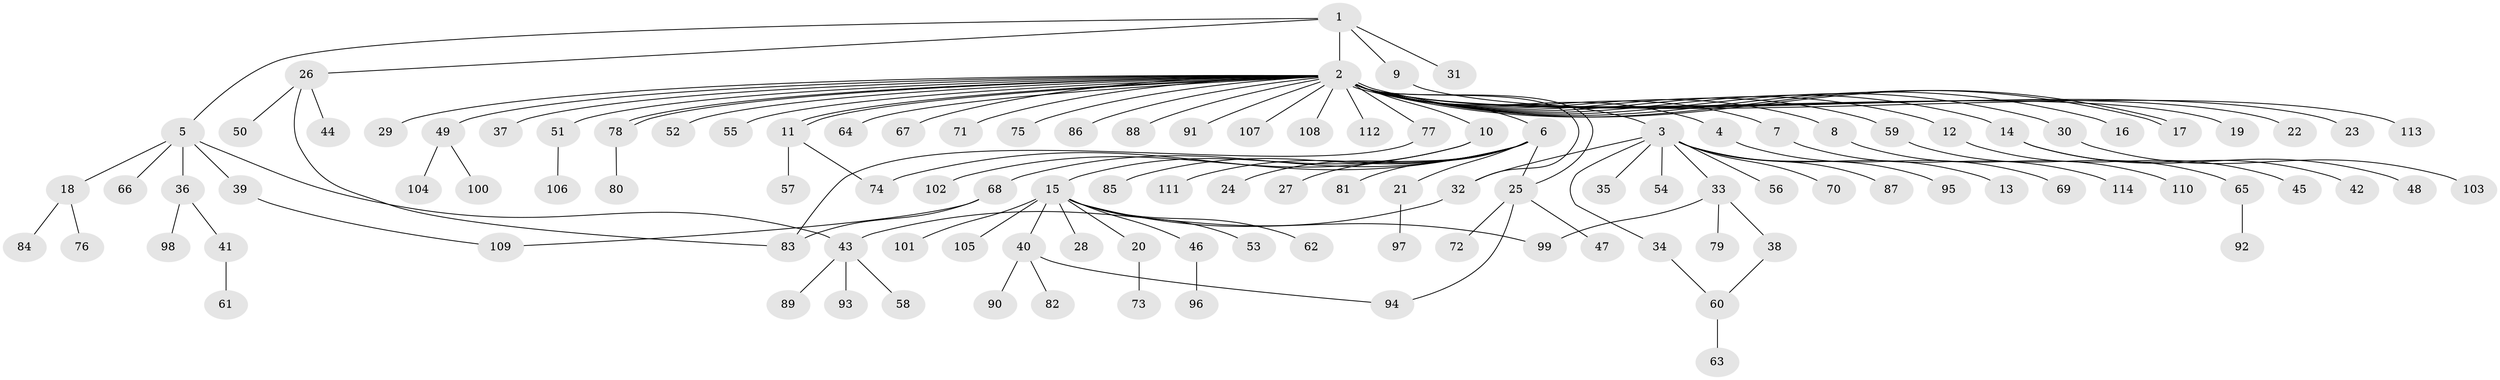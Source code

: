// Generated by graph-tools (version 1.1) at 2025/48/03/09/25 04:48:10]
// undirected, 114 vertices, 126 edges
graph export_dot {
graph [start="1"]
  node [color=gray90,style=filled];
  1;
  2;
  3;
  4;
  5;
  6;
  7;
  8;
  9;
  10;
  11;
  12;
  13;
  14;
  15;
  16;
  17;
  18;
  19;
  20;
  21;
  22;
  23;
  24;
  25;
  26;
  27;
  28;
  29;
  30;
  31;
  32;
  33;
  34;
  35;
  36;
  37;
  38;
  39;
  40;
  41;
  42;
  43;
  44;
  45;
  46;
  47;
  48;
  49;
  50;
  51;
  52;
  53;
  54;
  55;
  56;
  57;
  58;
  59;
  60;
  61;
  62;
  63;
  64;
  65;
  66;
  67;
  68;
  69;
  70;
  71;
  72;
  73;
  74;
  75;
  76;
  77;
  78;
  79;
  80;
  81;
  82;
  83;
  84;
  85;
  86;
  87;
  88;
  89;
  90;
  91;
  92;
  93;
  94;
  95;
  96;
  97;
  98;
  99;
  100;
  101;
  102;
  103;
  104;
  105;
  106;
  107;
  108;
  109;
  110;
  111;
  112;
  113;
  114;
  1 -- 2;
  1 -- 5;
  1 -- 9;
  1 -- 26;
  1 -- 31;
  2 -- 3;
  2 -- 4;
  2 -- 6;
  2 -- 7;
  2 -- 8;
  2 -- 10;
  2 -- 11;
  2 -- 11;
  2 -- 12;
  2 -- 14;
  2 -- 16;
  2 -- 17;
  2 -- 17;
  2 -- 19;
  2 -- 22;
  2 -- 23;
  2 -- 25;
  2 -- 29;
  2 -- 30;
  2 -- 32;
  2 -- 37;
  2 -- 49;
  2 -- 51;
  2 -- 52;
  2 -- 55;
  2 -- 59;
  2 -- 64;
  2 -- 67;
  2 -- 71;
  2 -- 75;
  2 -- 77;
  2 -- 78;
  2 -- 78;
  2 -- 86;
  2 -- 88;
  2 -- 91;
  2 -- 107;
  2 -- 108;
  2 -- 112;
  3 -- 13;
  3 -- 32;
  3 -- 33;
  3 -- 34;
  3 -- 35;
  3 -- 54;
  3 -- 56;
  3 -- 70;
  3 -- 87;
  3 -- 95;
  4 -- 69;
  5 -- 18;
  5 -- 36;
  5 -- 39;
  5 -- 43;
  5 -- 66;
  6 -- 21;
  6 -- 24;
  6 -- 25;
  6 -- 27;
  6 -- 68;
  6 -- 74;
  6 -- 81;
  6 -- 85;
  6 -- 111;
  7 -- 114;
  8 -- 110;
  9 -- 113;
  10 -- 15;
  10 -- 102;
  11 -- 57;
  11 -- 74;
  12 -- 45;
  14 -- 42;
  14 -- 48;
  15 -- 20;
  15 -- 28;
  15 -- 40;
  15 -- 46;
  15 -- 53;
  15 -- 62;
  15 -- 99;
  15 -- 101;
  15 -- 105;
  18 -- 76;
  18 -- 84;
  20 -- 73;
  21 -- 97;
  25 -- 47;
  25 -- 72;
  25 -- 94;
  26 -- 44;
  26 -- 50;
  26 -- 83;
  30 -- 103;
  32 -- 43;
  33 -- 38;
  33 -- 79;
  33 -- 99;
  34 -- 60;
  36 -- 41;
  36 -- 98;
  38 -- 60;
  39 -- 109;
  40 -- 82;
  40 -- 90;
  40 -- 94;
  41 -- 61;
  43 -- 58;
  43 -- 89;
  43 -- 93;
  46 -- 96;
  49 -- 100;
  49 -- 104;
  51 -- 106;
  59 -- 65;
  60 -- 63;
  65 -- 92;
  68 -- 83;
  68 -- 109;
  77 -- 83;
  78 -- 80;
}
